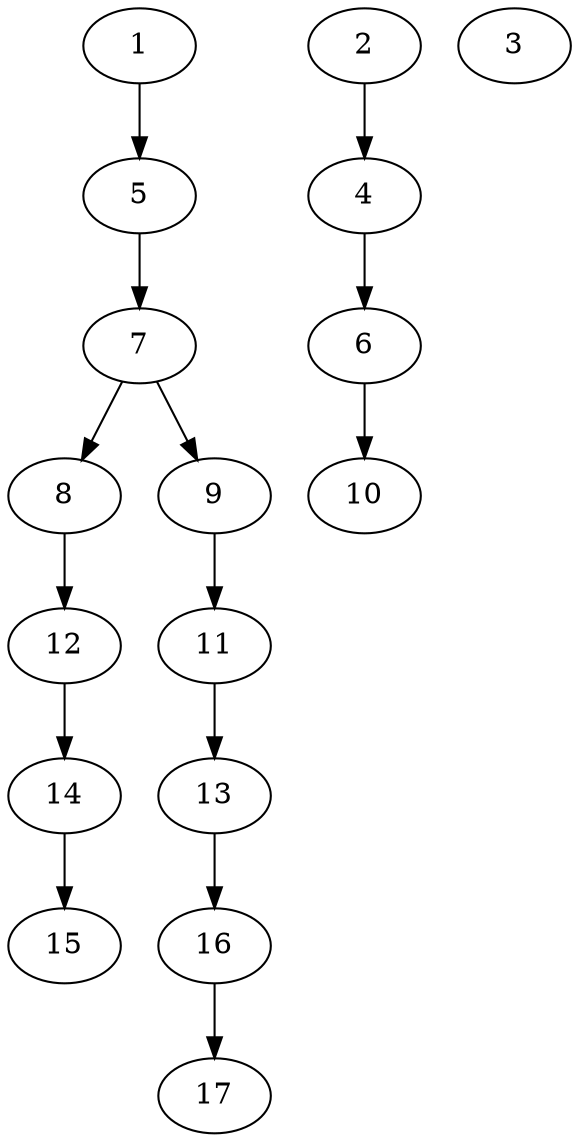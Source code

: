 // DAG (tier=1-easy, mode=compute, n=17, ccr=0.295, fat=0.489, density=0.356, regular=0.782, jump=0.087, mindata=262144, maxdata=2097152)
// DAG automatically generated by daggen at Sun Aug 24 16:33:32 2025
// /home/ermia/Project/Environments/daggen/bin/daggen --dot --ccr 0.295 --fat 0.489 --regular 0.782 --density 0.356 --jump 0.087 --mindata 262144 --maxdata 2097152 -n 17 
digraph G {
  1 [size="4911612930555904000", alpha="0.11", expect_size="2455806465277952000"]
  1 -> 5 [size ="23115648204800"]
  2 [size="4381574443940446208", alpha="0.09", expect_size="2190787221970223104"]
  2 -> 4 [size ="21421182943232"]
  3 [size="29259433078076052", alpha="0.15", expect_size="14629716539038026"]
  4 [size="782894564310530", alpha="0.06", expect_size="391447282155265"]
  4 -> 6 [size ="22123913412608"]
  5 [size="192663275688945", alpha="0.06", expect_size="96331637844472"]
  5 -> 7 [size ="11581521920000"]
  6 [size="5853799906279424000", alpha="0.12", expect_size="2926899953139712000"]
  6 -> 10 [size ="25984552140800"]
  7 [size="149241343212781568", alpha="0.08", expect_size="74620671606390784"]
  7 -> 8 [size ="2250864852992"]
  7 -> 9 [size ="2250864852992"]
  8 [size="520198385723931", alpha="0.08", expect_size="260099192861965"]
  8 -> 12 [size ="14638464892928"]
  9 [size="5903832114528256000", alpha="0.12", expect_size="2951916057264128000"]
  9 -> 11 [size ="26132401356800"]
  10 [size="52366236934420232", alpha="0.08", expect_size="26183118467210116"]
  11 [size="30429364217222524", alpha="0.06", expect_size="15214682108611262"]
  11 -> 13 [size ="12200693465088"]
  12 [size="588278133808992", alpha="0.19", expect_size="294139066904496"]
  12 -> 14 [size ="9354438770688"]
  13 [size="756147865683158", alpha="0.19", expect_size="378073932841579"]
  13 -> 16 [size ="2063731785728"]
  14 [size="1437129434453034", alpha="0.06", expect_size="718564717226517"]
  14 -> 15 [size ="2113962770432"]
  15 [size="14872789299430276", alpha="0.19", expect_size="7436394649715138"]
  16 [size="14319665068364806", alpha="0.03", expect_size="7159832534182403"]
  16 -> 17 [size ="6032281567232"]
  17 [size="2132581821953605632", alpha="0.07", expect_size="1066290910976802816"]
}